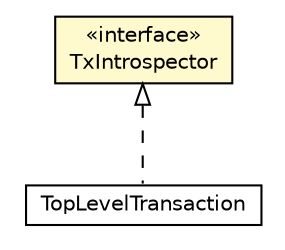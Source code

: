 #!/usr/local/bin/dot
#
# Class diagram 
# Generated by UMLGraph version 5.1 (http://www.umlgraph.org/)
#

digraph G {
	edge [fontname="Helvetica",fontsize=10,labelfontname="Helvetica",labelfontsize=10];
	node [fontname="Helvetica",fontsize=10,shape=plaintext];
	nodesep=0.25;
	ranksep=0.5;
	// pt.ist.fenixframework.pstm.TopLevelTransaction
	c19834 [label=<<table title="pt.ist.fenixframework.pstm.TopLevelTransaction" border="0" cellborder="1" cellspacing="0" cellpadding="2" port="p" href="./pstm/TopLevelTransaction.html">
		<tr><td><table border="0" cellspacing="0" cellpadding="1">
<tr><td align="center" balign="center"> TopLevelTransaction </td></tr>
		</table></td></tr>
		</table>>, fontname="Helvetica", fontcolor="black", fontsize=10.0];
	// pt.ist.fenixframework.TxIntrospector
	c19890 [label=<<table title="pt.ist.fenixframework.TxIntrospector" border="0" cellborder="1" cellspacing="0" cellpadding="2" port="p" bgcolor="lemonChiffon" href="./TxIntrospector.html">
		<tr><td><table border="0" cellspacing="0" cellpadding="1">
<tr><td align="center" balign="center"> &#171;interface&#187; </td></tr>
<tr><td align="center" balign="center"> TxIntrospector </td></tr>
		</table></td></tr>
		</table>>, fontname="Helvetica", fontcolor="black", fontsize=10.0];
	//pt.ist.fenixframework.pstm.TopLevelTransaction implements pt.ist.fenixframework.TxIntrospector
	c19890:p -> c19834:p [dir=back,arrowtail=empty,style=dashed];
}

